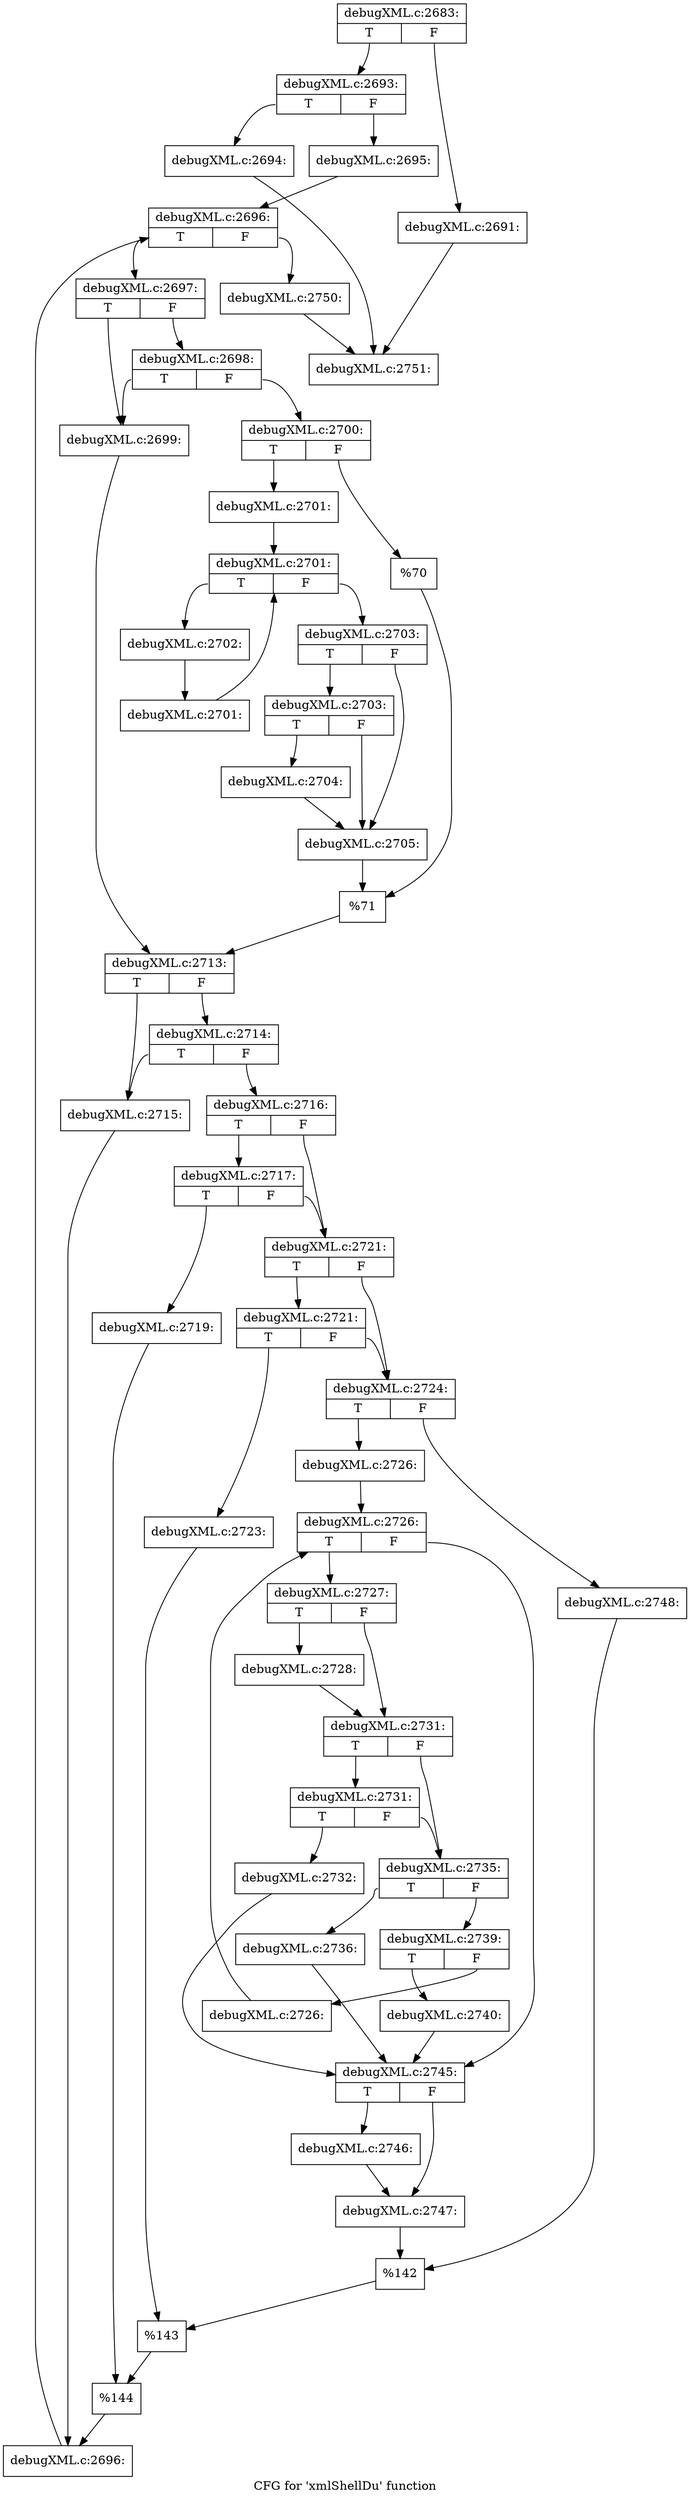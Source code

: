 digraph "CFG for 'xmlShellDu' function" {
	label="CFG for 'xmlShellDu' function";

	Node0x49e2830 [shape=record,label="{debugXML.c:2683:|{<s0>T|<s1>F}}"];
	Node0x49e2830:s0 -> Node0x497b040;
	Node0x49e2830:s1 -> Node0x497aff0;
	Node0x497aff0 [shape=record,label="{debugXML.c:2691:}"];
	Node0x497aff0 -> Node0x49e6e60;
	Node0x497b040 [shape=record,label="{debugXML.c:2693:|{<s0>T|<s1>F}}"];
	Node0x497b040:s0 -> Node0x497b4a0;
	Node0x497b040:s1 -> Node0x497b4f0;
	Node0x497b4a0 [shape=record,label="{debugXML.c:2694:}"];
	Node0x497b4a0 -> Node0x49e6e60;
	Node0x497b4f0 [shape=record,label="{debugXML.c:2695:}"];
	Node0x497b4f0 -> Node0x497bab0;
	Node0x497bab0 [shape=record,label="{debugXML.c:2696:|{<s0>T|<s1>F}}"];
	Node0x497bab0:s0 -> Node0x497bea0;
	Node0x497bab0:s1 -> Node0x497bcd0;
	Node0x497bea0 [shape=record,label="{debugXML.c:2697:|{<s0>T|<s1>F}}"];
	Node0x497bea0:s0 -> Node0x497c060;
	Node0x497bea0:s1 -> Node0x497c150;
	Node0x497c150 [shape=record,label="{debugXML.c:2698:|{<s0>T|<s1>F}}"];
	Node0x497c150:s0 -> Node0x497c060;
	Node0x497c150:s1 -> Node0x497c100;
	Node0x497c060 [shape=record,label="{debugXML.c:2699:}"];
	Node0x497c060 -> Node0x497c0b0;
	Node0x497c100 [shape=record,label="{debugXML.c:2700:|{<s0>T|<s1>F}}"];
	Node0x497c100:s0 -> Node0x49ebc60;
	Node0x497c100:s1 -> Node0x49ebd00;
	Node0x49ebc60 [shape=record,label="{debugXML.c:2701:}"];
	Node0x49ebc60 -> Node0x49ec320;
	Node0x49ec320 [shape=record,label="{debugXML.c:2701:|{<s0>T|<s1>F}}"];
	Node0x49ec320:s0 -> Node0x49ec5a0;
	Node0x49ec320:s1 -> Node0x49ec180;
	Node0x49ec5a0 [shape=record,label="{debugXML.c:2702:}"];
	Node0x49ec5a0 -> Node0x49ec510;
	Node0x49ec510 [shape=record,label="{debugXML.c:2701:}"];
	Node0x49ec510 -> Node0x49ec320;
	Node0x49ec180 [shape=record,label="{debugXML.c:2703:|{<s0>T|<s1>F}}"];
	Node0x49ec180:s0 -> Node0x49ecf70;
	Node0x49ec180:s1 -> Node0x49ecf20;
	Node0x49ecf70 [shape=record,label="{debugXML.c:2703:|{<s0>T|<s1>F}}"];
	Node0x49ecf70:s0 -> Node0x49eced0;
	Node0x49ecf70:s1 -> Node0x49ecf20;
	Node0x49eced0 [shape=record,label="{debugXML.c:2704:}"];
	Node0x49eced0 -> Node0x49ecf20;
	Node0x49ecf20 [shape=record,label="{debugXML.c:2705:}"];
	Node0x49ecf20 -> Node0x49ebcb0;
	Node0x49ebd00 [shape=record,label="{%70}"];
	Node0x49ebd00 -> Node0x49ebcb0;
	Node0x49ebcb0 [shape=record,label="{%71}"];
	Node0x49ebcb0 -> Node0x497c0b0;
	Node0x497c0b0 [shape=record,label="{debugXML.c:2713:|{<s0>T|<s1>F}}"];
	Node0x497c0b0:s0 -> Node0x49ee5d0;
	Node0x497c0b0:s1 -> Node0x49ee6c0;
	Node0x49ee6c0 [shape=record,label="{debugXML.c:2714:|{<s0>T|<s1>F}}"];
	Node0x49ee6c0:s0 -> Node0x49ee5d0;
	Node0x49ee6c0:s1 -> Node0x49ee670;
	Node0x49ee5d0 [shape=record,label="{debugXML.c:2715:}"];
	Node0x49ee5d0 -> Node0x49ee620;
	Node0x49ee670 [shape=record,label="{debugXML.c:2716:|{<s0>T|<s1>F}}"];
	Node0x49ee670:s0 -> Node0x49ef390;
	Node0x49ee670:s1 -> Node0x49ef340;
	Node0x49ef390 [shape=record,label="{debugXML.c:2717:|{<s0>T|<s1>F}}"];
	Node0x49ef390:s0 -> Node0x49ef2a0;
	Node0x49ef390:s1 -> Node0x49ef340;
	Node0x49ef2a0 [shape=record,label="{debugXML.c:2719:}"];
	Node0x49ef2a0 -> Node0x49ef2f0;
	Node0x49ef340 [shape=record,label="{debugXML.c:2721:|{<s0>T|<s1>F}}"];
	Node0x49ef340:s0 -> Node0x49f0190;
	Node0x49ef340:s1 -> Node0x49f0140;
	Node0x49f0190 [shape=record,label="{debugXML.c:2721:|{<s0>T|<s1>F}}"];
	Node0x49f0190:s0 -> Node0x49f00a0;
	Node0x49f0190:s1 -> Node0x49f0140;
	Node0x49f00a0 [shape=record,label="{debugXML.c:2723:}"];
	Node0x49f00a0 -> Node0x49f00f0;
	Node0x49f0140 [shape=record,label="{debugXML.c:2724:|{<s0>T|<s1>F}}"];
	Node0x49f0140:s0 -> Node0x49f0c10;
	Node0x49f0140:s1 -> Node0x49f0cb0;
	Node0x49f0c10 [shape=record,label="{debugXML.c:2726:}"];
	Node0x49f0c10 -> Node0x49f1060;
	Node0x49f1060 [shape=record,label="{debugXML.c:2726:|{<s0>T|<s1>F}}"];
	Node0x49f1060:s0 -> Node0x49f1420;
	Node0x49f1060:s1 -> Node0x49f1220;
	Node0x49f1420 [shape=record,label="{debugXML.c:2727:|{<s0>T|<s1>F}}"];
	Node0x49f1420:s0 -> Node0x492b8e0;
	Node0x49f1420:s1 -> Node0x49f16a0;
	Node0x492b8e0 [shape=record,label="{debugXML.c:2728:}"];
	Node0x492b8e0 -> Node0x49f16a0;
	Node0x49f16a0 [shape=record,label="{debugXML.c:2731:|{<s0>T|<s1>F}}"];
	Node0x49f16a0:s0 -> Node0x49f2040;
	Node0x49f16a0:s1 -> Node0x49f1ff0;
	Node0x49f2040 [shape=record,label="{debugXML.c:2731:|{<s0>T|<s1>F}}"];
	Node0x49f2040:s0 -> Node0x49f1fa0;
	Node0x49f2040:s1 -> Node0x49f1ff0;
	Node0x49f1fa0 [shape=record,label="{debugXML.c:2732:}"];
	Node0x49f1fa0 -> Node0x49f1220;
	Node0x49f1ff0 [shape=record,label="{debugXML.c:2735:|{<s0>T|<s1>F}}"];
	Node0x49f1ff0:s0 -> Node0x49f2b50;
	Node0x49f1ff0:s1 -> Node0x49f2ba0;
	Node0x49f2b50 [shape=record,label="{debugXML.c:2736:}"];
	Node0x49f2b50 -> Node0x49f1220;
	Node0x49f2ba0 [shape=record,label="{debugXML.c:2739:|{<s0>T|<s1>F}}"];
	Node0x49f2ba0:s0 -> Node0x49f3260;
	Node0x49f2ba0:s1 -> Node0x49f32b0;
	Node0x49f3260 [shape=record,label="{debugXML.c:2740:}"];
	Node0x49f3260 -> Node0x49f1220;
	Node0x49f32b0 [shape=record,label="{debugXML.c:2726:}"];
	Node0x49f32b0 -> Node0x49f1060;
	Node0x49f1220 [shape=record,label="{debugXML.c:2745:|{<s0>T|<s1>F}}"];
	Node0x49f1220:s0 -> Node0x49f3930;
	Node0x49f1220:s1 -> Node0x49f3980;
	Node0x49f3930 [shape=record,label="{debugXML.c:2746:}"];
	Node0x49f3930 -> Node0x49f3980;
	Node0x49f3980 [shape=record,label="{debugXML.c:2747:}"];
	Node0x49f3980 -> Node0x49f0c60;
	Node0x49f0cb0 [shape=record,label="{debugXML.c:2748:}"];
	Node0x49f0cb0 -> Node0x49f0c60;
	Node0x49f0c60 [shape=record,label="{%142}"];
	Node0x49f0c60 -> Node0x49f00f0;
	Node0x49f00f0 [shape=record,label="{%143}"];
	Node0x49f00f0 -> Node0x49ef2f0;
	Node0x49ef2f0 [shape=record,label="{%144}"];
	Node0x49ef2f0 -> Node0x49ee620;
	Node0x49ee620 [shape=record,label="{debugXML.c:2696:}"];
	Node0x49ee620 -> Node0x497bab0;
	Node0x497bcd0 [shape=record,label="{debugXML.c:2750:}"];
	Node0x497bcd0 -> Node0x49e6e60;
	Node0x49e6e60 [shape=record,label="{debugXML.c:2751:}"];
}
